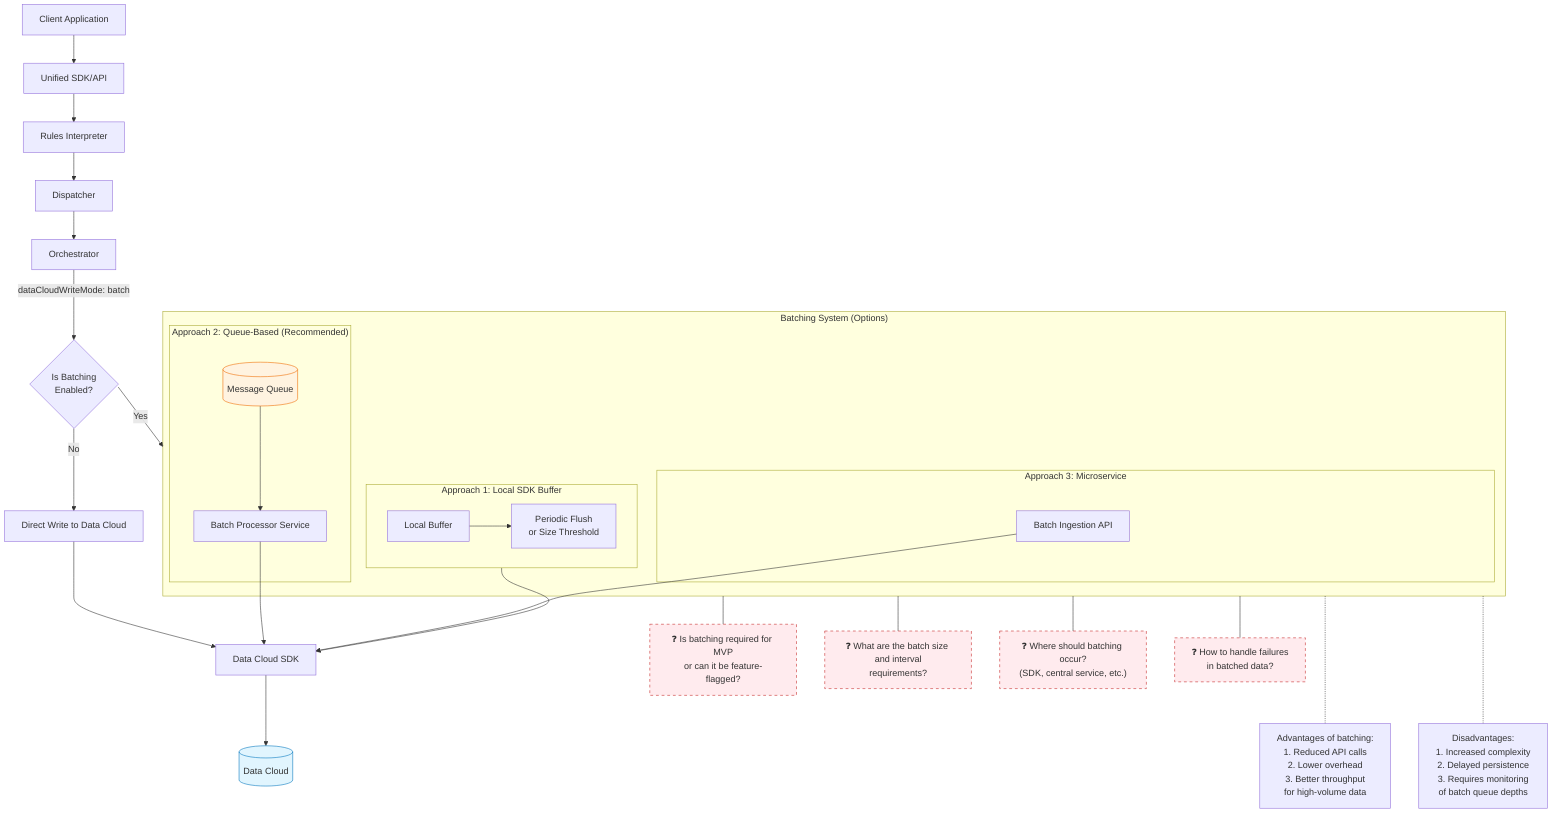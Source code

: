 flowchart TD
    classDef component fill:#f9f9f9,stroke:#333,stroke-width:1px
    classDef storage fill:#e1f5fe,stroke:#0277bd,stroke-width:1px
    classDef queue fill:#fff3e0,stroke:#ef6c00,stroke-width:1px
    classDef question fill:#ffebee,stroke:#c62828,stroke-width:1px,stroke-dasharray: 5 5
    
    %% Main Flow
    Client[Client Application] --> UnifiedSDK
    UnifiedSDK["Unified SDK/API"] --> RulesInterpreter
    RulesInterpreter[Rules Interpreter] --> Dispatcher
    Dispatcher[Dispatcher] --> Orchestrator
    
    %% Batch Flow
    Orchestrator[Orchestrator] -->|"dataCloudWriteMode: batch"| BatchDecision{Is Batching<br>Enabled?}
    BatchDecision -->|Yes| BatchingSystem
    BatchDecision -->|No| DirectWrite
    
    %% Batch Components
    subgraph BatchingSystem["Batching System (Options)"]
        direction TB
        
        subgraph Approach1["Approach 1: Local SDK Buffer"]
            LocalBuffer[Local Buffer] --> FlushTimer[Periodic Flush<br>or Size Threshold]
        end
        
        subgraph Approach2["Approach 2: Queue-Based (Recommended)"]
            MessageQueue[(Message Queue)]:::queue
            BatchProcessor[Batch Processor Service]
            MessageQueue --> BatchProcessor
        end
        
        subgraph Approach3["Approach 3: Microservice"]
            BatchAPI[Batch Ingestion API]
        end
    end
    
    %% Direct Write
    DirectWrite[Direct Write to Data Cloud] --> DataCloudSDK
    
    %% Final Destinations
    DataCloudSDK[Data Cloud SDK] --> DataCloud[(Data Cloud)]:::storage
    
    %% Batch Connections
    Approach1 --> DataCloudSDK
    BatchProcessor --> DataCloudSDK
    BatchAPI --> DataCloudSDK
    
    %% Questions
    BatchQ1["❓ Is batching required for MVP<br>or can it be feature-flagged?"]:::question
    BatchQ2["❓ What are the batch size and interval<br>requirements?"]:::question
    BatchQ3["❓ Where should batching occur?<br>(SDK, central service, etc.)"]:::question
    BatchQ4["❓ How to handle failures<br>in batched data?"]:::question
    
    BatchingSystem --- BatchQ1
    BatchingSystem --- BatchQ2
    BatchingSystem --- BatchQ3
    BatchingSystem --- BatchQ4
    
    %% Notes
    BatchAdv[Advantages of batching:<br>1. Reduced API calls<br>2. Lower overhead<br>3. Better throughput<br>for high-volume data]
    BatchDis[Disadvantages:<br>1. Increased complexity<br>2. Delayed persistence<br>3. Requires monitoring<br>of batch queue depths]
    
    BatchingSystem -..- BatchAdv
    BatchingSystem -..- BatchDis